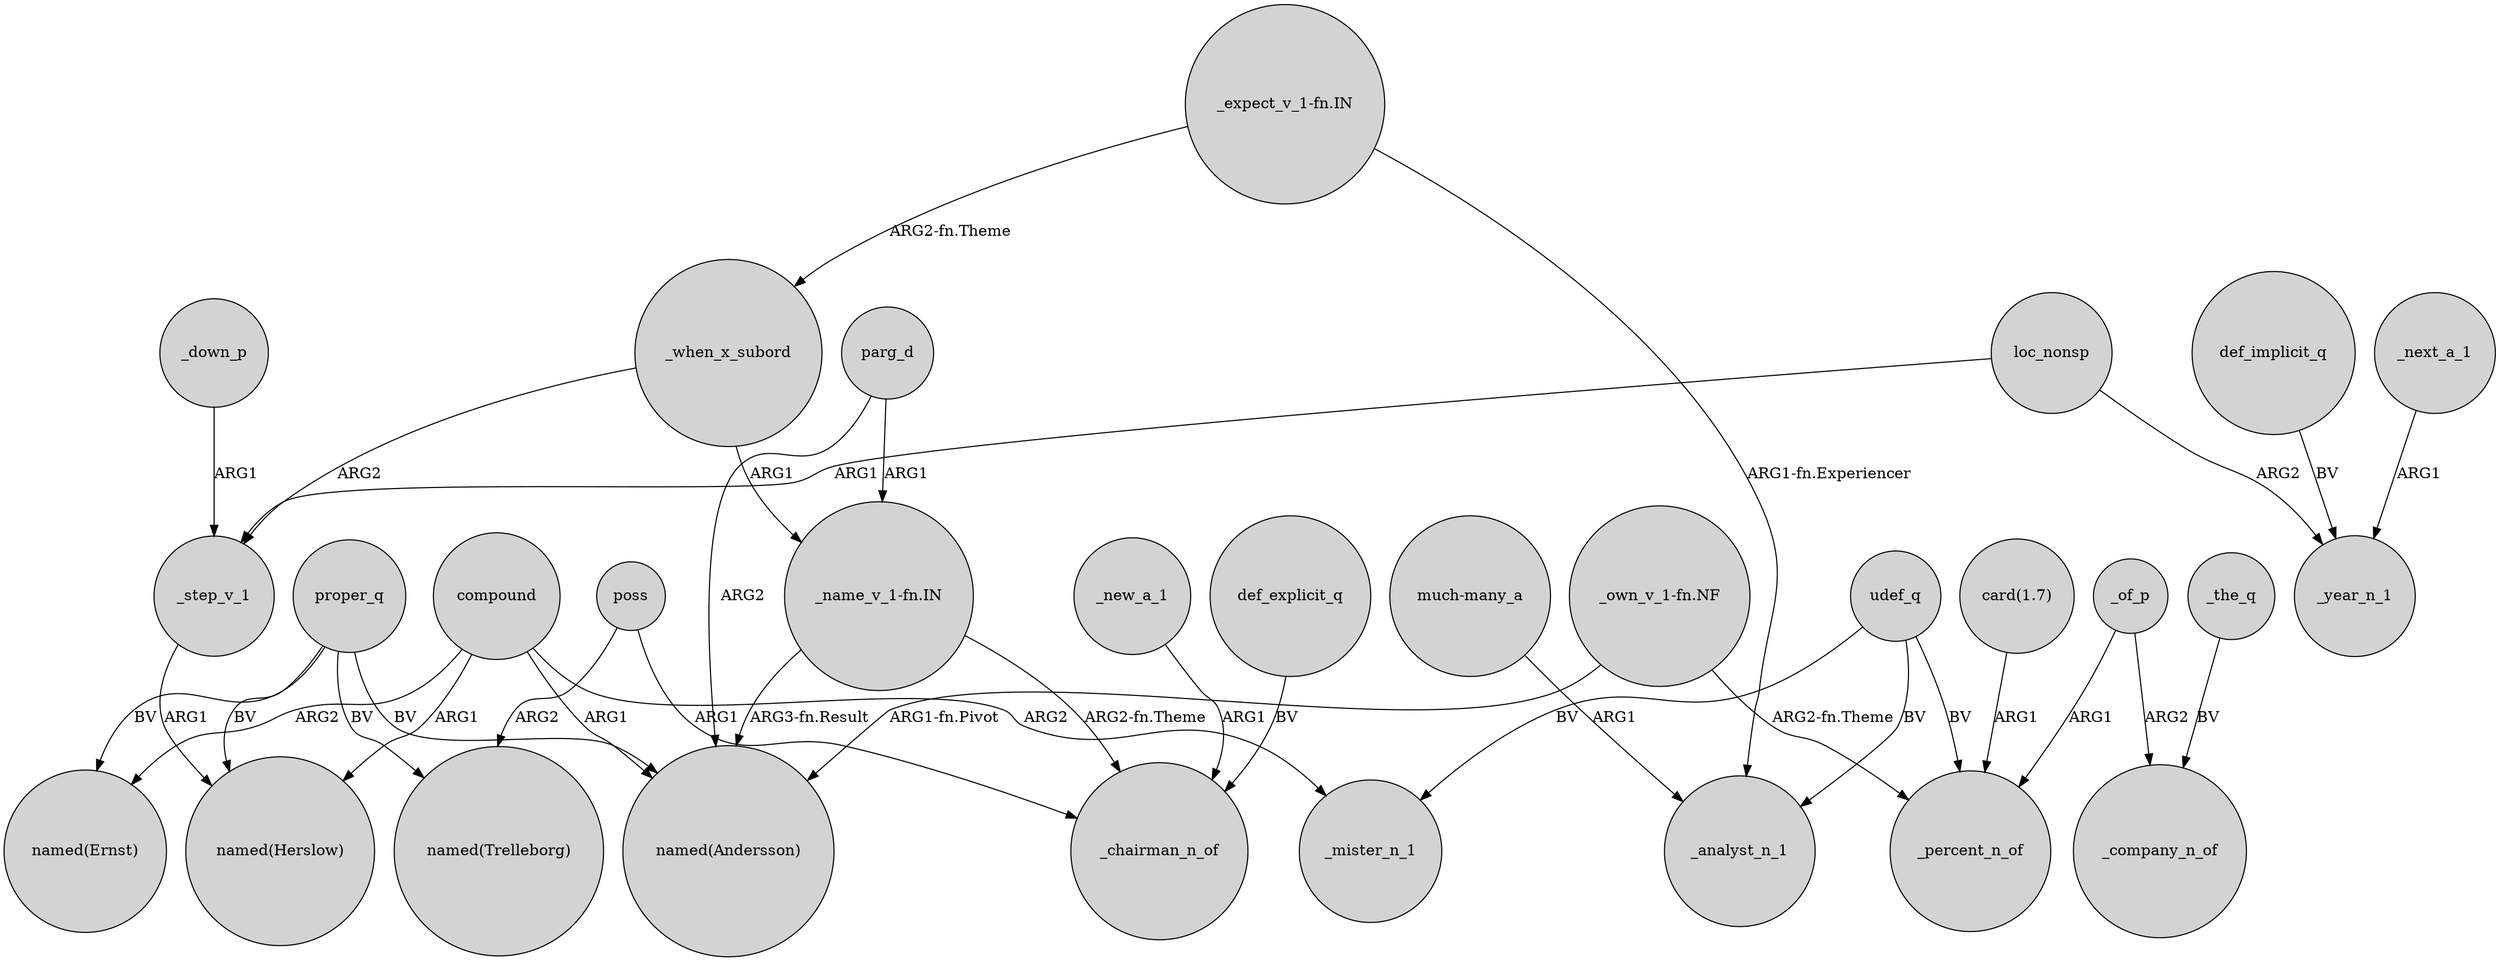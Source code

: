 digraph {
	node [shape=circle style=filled]
	proper_q -> "named(Andersson)" [label=BV]
	"card(1.7)" -> _percent_n_of [label=ARG1]
	_when_x_subord -> _step_v_1 [label=ARG2]
	compound -> "named(Ernst)" [label=ARG2]
	def_implicit_q -> _year_n_1 [label=BV]
	proper_q -> "named(Herslow)" [label=BV]
	compound -> "named(Herslow)" [label=ARG1]
	compound -> _mister_n_1 [label=ARG2]
	parg_d -> "named(Andersson)" [label=ARG2]
	udef_q -> _mister_n_1 [label=BV]
	loc_nonsp -> _step_v_1 [label=ARG1]
	"much-many_a" -> _analyst_n_1 [label=ARG1]
	"_own_v_1-fn.NF" -> _percent_n_of [label="ARG2-fn.Theme"]
	_the_q -> _company_n_of [label=BV]
	_of_p -> _percent_n_of [label=ARG1]
	poss -> "named(Trelleborg)" [label=ARG2]
	_down_p -> _step_v_1 [label=ARG1]
	_next_a_1 -> _year_n_1 [label=ARG1]
	compound -> "named(Andersson)" [label=ARG1]
	_when_x_subord -> "_name_v_1-fn.IN" [label=ARG1]
	proper_q -> "named(Ernst)" [label=BV]
	loc_nonsp -> _year_n_1 [label=ARG2]
	_new_a_1 -> _chairman_n_of [label=ARG1]
	"_expect_v_1-fn.IN" -> _analyst_n_1 [label="ARG1-fn.Experiencer"]
	proper_q -> "named(Trelleborg)" [label=BV]
	"_name_v_1-fn.IN" -> _chairman_n_of [label="ARG2-fn.Theme"]
	udef_q -> _analyst_n_1 [label=BV]
	"_own_v_1-fn.NF" -> "named(Andersson)" [label="ARG1-fn.Pivot"]
	udef_q -> _percent_n_of [label=BV]
	_step_v_1 -> "named(Herslow)" [label=ARG1]
	"_expect_v_1-fn.IN" -> _when_x_subord [label="ARG2-fn.Theme"]
	def_explicit_q -> _chairman_n_of [label=BV]
	"_name_v_1-fn.IN" -> "named(Andersson)" [label="ARG3-fn.Result"]
	_of_p -> _company_n_of [label=ARG2]
	parg_d -> "_name_v_1-fn.IN" [label=ARG1]
	poss -> _chairman_n_of [label=ARG1]
}
